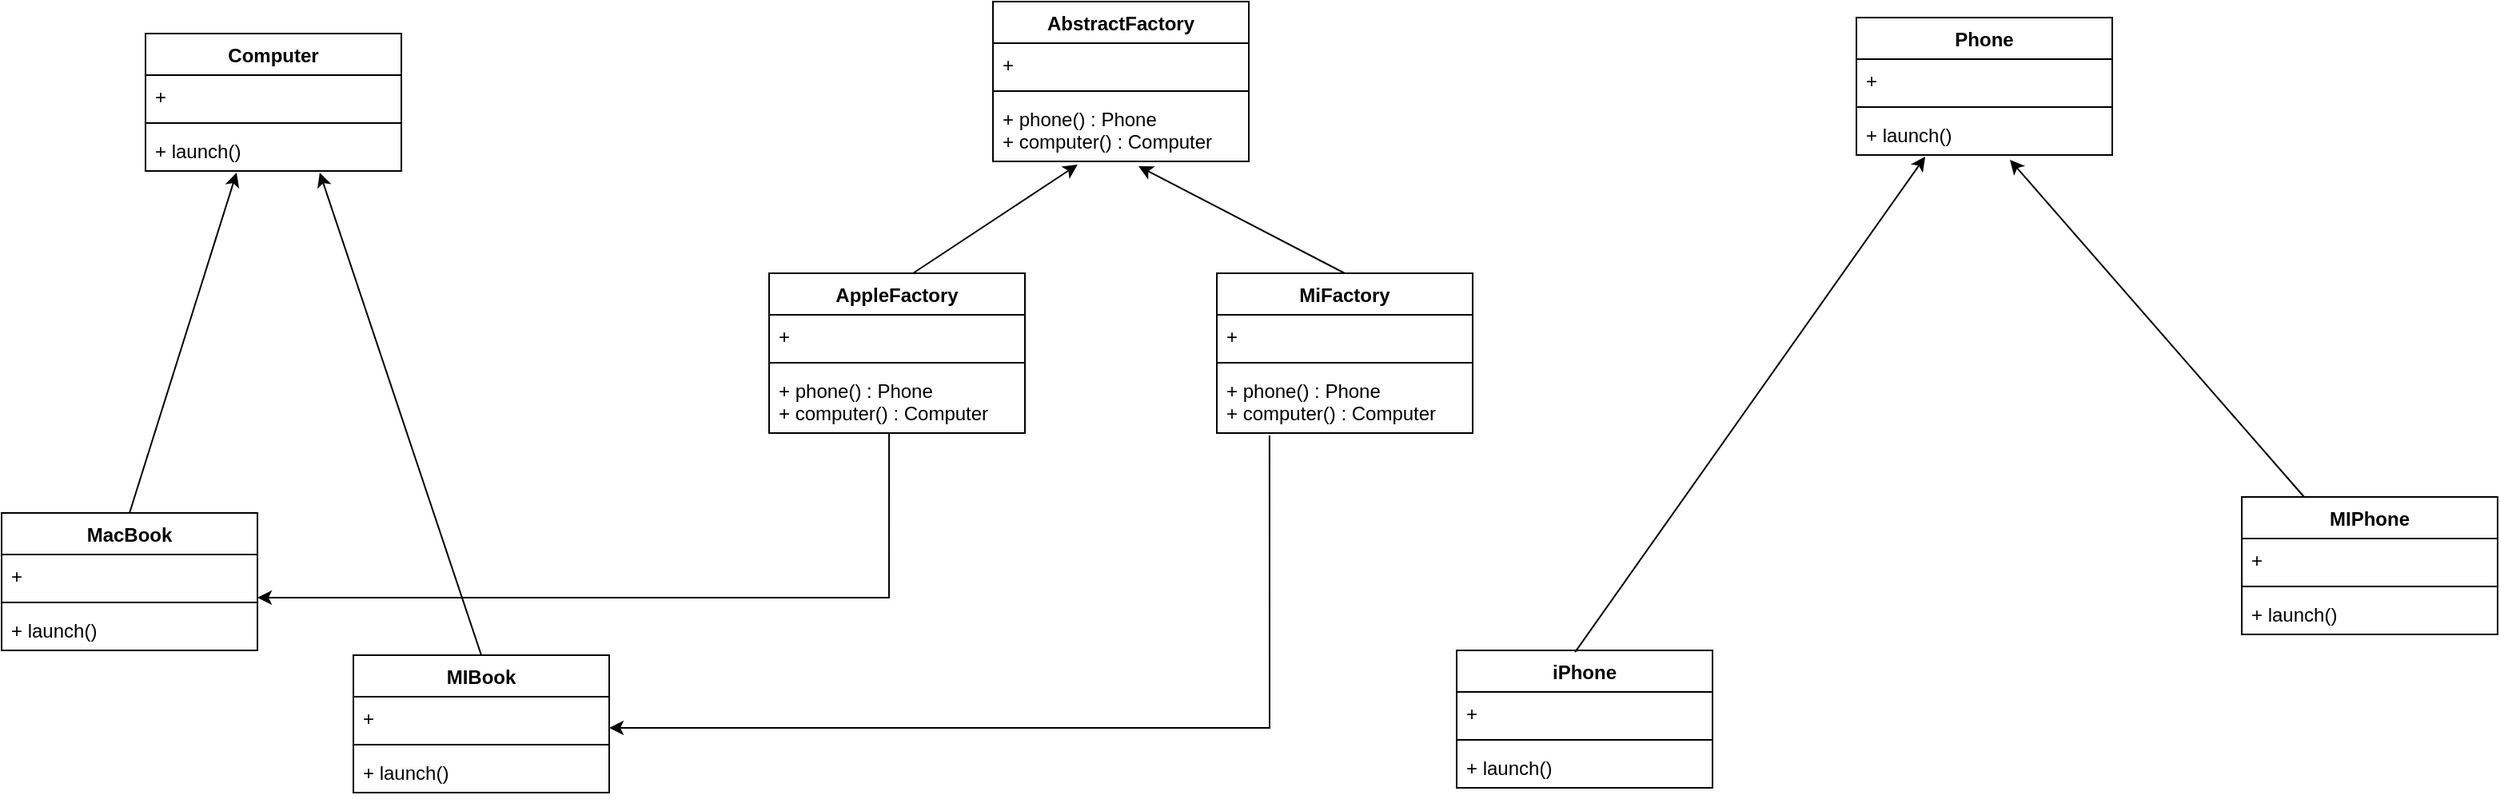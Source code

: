 <mxfile version="24.4.4" type="github">
  <diagram id="C5RBs43oDa-KdzZeNtuy" name="Page-1">
    <mxGraphModel dx="2261" dy="772" grid="1" gridSize="10" guides="1" tooltips="1" connect="1" arrows="1" fold="1" page="1" pageScale="1" pageWidth="827" pageHeight="1169" math="0" shadow="0">
      <root>
        <mxCell id="WIyWlLk6GJQsqaUBKTNV-0" />
        <mxCell id="WIyWlLk6GJQsqaUBKTNV-1" parent="WIyWlLk6GJQsqaUBKTNV-0" />
        <mxCell id="ZYNbE8KbQ24JKUrA5Mez-0" value="MacBook" style="swimlane;fontStyle=1;align=center;verticalAlign=top;childLayout=stackLayout;horizontal=1;startSize=26;horizontalStack=0;resizeParent=1;resizeParentMax=0;resizeLast=0;collapsible=1;marginBottom=0;whiteSpace=wrap;html=1;" vertex="1" parent="WIyWlLk6GJQsqaUBKTNV-1">
          <mxGeometry x="-160" y="410" width="160" height="86" as="geometry" />
        </mxCell>
        <mxCell id="ZYNbE8KbQ24JKUrA5Mez-1" value="+&amp;nbsp;" style="text;strokeColor=none;fillColor=none;align=left;verticalAlign=top;spacingLeft=4;spacingRight=4;overflow=hidden;rotatable=0;points=[[0,0.5],[1,0.5]];portConstraint=eastwest;whiteSpace=wrap;html=1;" vertex="1" parent="ZYNbE8KbQ24JKUrA5Mez-0">
          <mxGeometry y="26" width="160" height="26" as="geometry" />
        </mxCell>
        <mxCell id="ZYNbE8KbQ24JKUrA5Mez-2" value="" style="line;strokeWidth=1;fillColor=none;align=left;verticalAlign=middle;spacingTop=-1;spacingLeft=3;spacingRight=3;rotatable=0;labelPosition=right;points=[];portConstraint=eastwest;strokeColor=inherit;" vertex="1" parent="ZYNbE8KbQ24JKUrA5Mez-0">
          <mxGeometry y="52" width="160" height="8" as="geometry" />
        </mxCell>
        <mxCell id="ZYNbE8KbQ24JKUrA5Mez-3" value="+ launch()" style="text;strokeColor=none;fillColor=none;align=left;verticalAlign=top;spacingLeft=4;spacingRight=4;overflow=hidden;rotatable=0;points=[[0,0.5],[1,0.5]];portConstraint=eastwest;whiteSpace=wrap;html=1;" vertex="1" parent="ZYNbE8KbQ24JKUrA5Mez-0">
          <mxGeometry y="60" width="160" height="26" as="geometry" />
        </mxCell>
        <mxCell id="ZYNbE8KbQ24JKUrA5Mez-4" value="Phone" style="swimlane;fontStyle=1;align=center;verticalAlign=top;childLayout=stackLayout;horizontal=1;startSize=26;horizontalStack=0;resizeParent=1;resizeParentMax=0;resizeLast=0;collapsible=1;marginBottom=0;whiteSpace=wrap;html=1;" vertex="1" parent="WIyWlLk6GJQsqaUBKTNV-1">
          <mxGeometry x="1000" y="100" width="160" height="86" as="geometry" />
        </mxCell>
        <mxCell id="ZYNbE8KbQ24JKUrA5Mez-5" value="+&amp;nbsp;" style="text;strokeColor=none;fillColor=none;align=left;verticalAlign=top;spacingLeft=4;spacingRight=4;overflow=hidden;rotatable=0;points=[[0,0.5],[1,0.5]];portConstraint=eastwest;whiteSpace=wrap;html=1;" vertex="1" parent="ZYNbE8KbQ24JKUrA5Mez-4">
          <mxGeometry y="26" width="160" height="26" as="geometry" />
        </mxCell>
        <mxCell id="ZYNbE8KbQ24JKUrA5Mez-6" value="" style="line;strokeWidth=1;fillColor=none;align=left;verticalAlign=middle;spacingTop=-1;spacingLeft=3;spacingRight=3;rotatable=0;labelPosition=right;points=[];portConstraint=eastwest;strokeColor=inherit;" vertex="1" parent="ZYNbE8KbQ24JKUrA5Mez-4">
          <mxGeometry y="52" width="160" height="8" as="geometry" />
        </mxCell>
        <mxCell id="ZYNbE8KbQ24JKUrA5Mez-7" value="+ launch()" style="text;strokeColor=none;fillColor=none;align=left;verticalAlign=top;spacingLeft=4;spacingRight=4;overflow=hidden;rotatable=0;points=[[0,0.5],[1,0.5]];portConstraint=eastwest;whiteSpace=wrap;html=1;" vertex="1" parent="ZYNbE8KbQ24JKUrA5Mez-4">
          <mxGeometry y="60" width="160" height="26" as="geometry" />
        </mxCell>
        <mxCell id="ZYNbE8KbQ24JKUrA5Mez-12" value="AbstractFactory" style="swimlane;fontStyle=1;align=center;verticalAlign=top;childLayout=stackLayout;horizontal=1;startSize=26;horizontalStack=0;resizeParent=1;resizeParentMax=0;resizeLast=0;collapsible=1;marginBottom=0;whiteSpace=wrap;html=1;" vertex="1" parent="WIyWlLk6GJQsqaUBKTNV-1">
          <mxGeometry x="460" y="90" width="160" height="100" as="geometry" />
        </mxCell>
        <mxCell id="ZYNbE8KbQ24JKUrA5Mez-13" value="+&amp;nbsp;" style="text;strokeColor=none;fillColor=none;align=left;verticalAlign=top;spacingLeft=4;spacingRight=4;overflow=hidden;rotatable=0;points=[[0,0.5],[1,0.5]];portConstraint=eastwest;whiteSpace=wrap;html=1;" vertex="1" parent="ZYNbE8KbQ24JKUrA5Mez-12">
          <mxGeometry y="26" width="160" height="26" as="geometry" />
        </mxCell>
        <mxCell id="ZYNbE8KbQ24JKUrA5Mez-14" value="" style="line;strokeWidth=1;fillColor=none;align=left;verticalAlign=middle;spacingTop=-1;spacingLeft=3;spacingRight=3;rotatable=0;labelPosition=right;points=[];portConstraint=eastwest;strokeColor=inherit;" vertex="1" parent="ZYNbE8KbQ24JKUrA5Mez-12">
          <mxGeometry y="52" width="160" height="8" as="geometry" />
        </mxCell>
        <mxCell id="ZYNbE8KbQ24JKUrA5Mez-15" value="+ phone() : Phone&lt;div&gt;+ computer() : Computer&lt;/div&gt;" style="text;strokeColor=none;fillColor=none;align=left;verticalAlign=top;spacingLeft=4;spacingRight=4;overflow=hidden;rotatable=0;points=[[0,0.5],[1,0.5]];portConstraint=eastwest;whiteSpace=wrap;html=1;" vertex="1" parent="ZYNbE8KbQ24JKUrA5Mez-12">
          <mxGeometry y="60" width="160" height="40" as="geometry" />
        </mxCell>
        <mxCell id="ZYNbE8KbQ24JKUrA5Mez-16" value="AppleFactory" style="swimlane;fontStyle=1;align=center;verticalAlign=top;childLayout=stackLayout;horizontal=1;startSize=26;horizontalStack=0;resizeParent=1;resizeParentMax=0;resizeLast=0;collapsible=1;marginBottom=0;whiteSpace=wrap;html=1;" vertex="1" parent="WIyWlLk6GJQsqaUBKTNV-1">
          <mxGeometry x="320" y="260" width="160" height="100" as="geometry" />
        </mxCell>
        <mxCell id="ZYNbE8KbQ24JKUrA5Mez-17" value="+&amp;nbsp;" style="text;strokeColor=none;fillColor=none;align=left;verticalAlign=top;spacingLeft=4;spacingRight=4;overflow=hidden;rotatable=0;points=[[0,0.5],[1,0.5]];portConstraint=eastwest;whiteSpace=wrap;html=1;" vertex="1" parent="ZYNbE8KbQ24JKUrA5Mez-16">
          <mxGeometry y="26" width="160" height="26" as="geometry" />
        </mxCell>
        <mxCell id="ZYNbE8KbQ24JKUrA5Mez-18" value="" style="line;strokeWidth=1;fillColor=none;align=left;verticalAlign=middle;spacingTop=-1;spacingLeft=3;spacingRight=3;rotatable=0;labelPosition=right;points=[];portConstraint=eastwest;strokeColor=inherit;" vertex="1" parent="ZYNbE8KbQ24JKUrA5Mez-16">
          <mxGeometry y="52" width="160" height="8" as="geometry" />
        </mxCell>
        <mxCell id="ZYNbE8KbQ24JKUrA5Mez-19" value="+ phone() : Phone&lt;div&gt;+ computer() : Computer&lt;/div&gt;" style="text;strokeColor=none;fillColor=none;align=left;verticalAlign=top;spacingLeft=4;spacingRight=4;overflow=hidden;rotatable=0;points=[[0,0.5],[1,0.5]];portConstraint=eastwest;whiteSpace=wrap;html=1;" vertex="1" parent="ZYNbE8KbQ24JKUrA5Mez-16">
          <mxGeometry y="60" width="160" height="40" as="geometry" />
        </mxCell>
        <mxCell id="ZYNbE8KbQ24JKUrA5Mez-20" value="MiFactory" style="swimlane;fontStyle=1;align=center;verticalAlign=top;childLayout=stackLayout;horizontal=1;startSize=26;horizontalStack=0;resizeParent=1;resizeParentMax=0;resizeLast=0;collapsible=1;marginBottom=0;whiteSpace=wrap;html=1;" vertex="1" parent="WIyWlLk6GJQsqaUBKTNV-1">
          <mxGeometry x="600" y="260" width="160" height="100" as="geometry" />
        </mxCell>
        <mxCell id="ZYNbE8KbQ24JKUrA5Mez-21" value="+&amp;nbsp;" style="text;strokeColor=none;fillColor=none;align=left;verticalAlign=top;spacingLeft=4;spacingRight=4;overflow=hidden;rotatable=0;points=[[0,0.5],[1,0.5]];portConstraint=eastwest;whiteSpace=wrap;html=1;" vertex="1" parent="ZYNbE8KbQ24JKUrA5Mez-20">
          <mxGeometry y="26" width="160" height="26" as="geometry" />
        </mxCell>
        <mxCell id="ZYNbE8KbQ24JKUrA5Mez-22" value="" style="line;strokeWidth=1;fillColor=none;align=left;verticalAlign=middle;spacingTop=-1;spacingLeft=3;spacingRight=3;rotatable=0;labelPosition=right;points=[];portConstraint=eastwest;strokeColor=inherit;" vertex="1" parent="ZYNbE8KbQ24JKUrA5Mez-20">
          <mxGeometry y="52" width="160" height="8" as="geometry" />
        </mxCell>
        <mxCell id="ZYNbE8KbQ24JKUrA5Mez-23" value="+ phone() : Phone&lt;div&gt;+ computer() : Computer&lt;/div&gt;" style="text;strokeColor=none;fillColor=none;align=left;verticalAlign=top;spacingLeft=4;spacingRight=4;overflow=hidden;rotatable=0;points=[[0,0.5],[1,0.5]];portConstraint=eastwest;whiteSpace=wrap;html=1;" vertex="1" parent="ZYNbE8KbQ24JKUrA5Mez-20">
          <mxGeometry y="60" width="160" height="40" as="geometry" />
        </mxCell>
        <mxCell id="ZYNbE8KbQ24JKUrA5Mez-25" value="" style="endArrow=classic;html=1;rounded=0;entryX=0.331;entryY=1.05;entryDx=0;entryDy=0;entryPerimeter=0;" edge="1" parent="WIyWlLk6GJQsqaUBKTNV-1" target="ZYNbE8KbQ24JKUrA5Mez-15">
          <mxGeometry width="50" height="50" relative="1" as="geometry">
            <mxPoint x="410" y="260" as="sourcePoint" />
            <mxPoint x="500" y="200" as="targetPoint" />
          </mxGeometry>
        </mxCell>
        <mxCell id="ZYNbE8KbQ24JKUrA5Mez-26" value="" style="endArrow=classic;html=1;rounded=0;entryX=0.569;entryY=1.075;entryDx=0;entryDy=0;entryPerimeter=0;" edge="1" parent="WIyWlLk6GJQsqaUBKTNV-1" target="ZYNbE8KbQ24JKUrA5Mez-15">
          <mxGeometry width="50" height="50" relative="1" as="geometry">
            <mxPoint x="680" y="260" as="sourcePoint" />
            <mxPoint x="730" y="210" as="targetPoint" />
          </mxGeometry>
        </mxCell>
        <mxCell id="ZYNbE8KbQ24JKUrA5Mez-27" value="Computer" style="swimlane;fontStyle=1;align=center;verticalAlign=top;childLayout=stackLayout;horizontal=1;startSize=26;horizontalStack=0;resizeParent=1;resizeParentMax=0;resizeLast=0;collapsible=1;marginBottom=0;whiteSpace=wrap;html=1;" vertex="1" parent="WIyWlLk6GJQsqaUBKTNV-1">
          <mxGeometry x="-70" y="110" width="160" height="86" as="geometry" />
        </mxCell>
        <mxCell id="ZYNbE8KbQ24JKUrA5Mez-28" value="+&amp;nbsp;" style="text;strokeColor=none;fillColor=none;align=left;verticalAlign=top;spacingLeft=4;spacingRight=4;overflow=hidden;rotatable=0;points=[[0,0.5],[1,0.5]];portConstraint=eastwest;whiteSpace=wrap;html=1;" vertex="1" parent="ZYNbE8KbQ24JKUrA5Mez-27">
          <mxGeometry y="26" width="160" height="26" as="geometry" />
        </mxCell>
        <mxCell id="ZYNbE8KbQ24JKUrA5Mez-29" value="" style="line;strokeWidth=1;fillColor=none;align=left;verticalAlign=middle;spacingTop=-1;spacingLeft=3;spacingRight=3;rotatable=0;labelPosition=right;points=[];portConstraint=eastwest;strokeColor=inherit;" vertex="1" parent="ZYNbE8KbQ24JKUrA5Mez-27">
          <mxGeometry y="52" width="160" height="8" as="geometry" />
        </mxCell>
        <mxCell id="ZYNbE8KbQ24JKUrA5Mez-30" value="+ launch()" style="text;strokeColor=none;fillColor=none;align=left;verticalAlign=top;spacingLeft=4;spacingRight=4;overflow=hidden;rotatable=0;points=[[0,0.5],[1,0.5]];portConstraint=eastwest;whiteSpace=wrap;html=1;" vertex="1" parent="ZYNbE8KbQ24JKUrA5Mez-27">
          <mxGeometry y="60" width="160" height="26" as="geometry" />
        </mxCell>
        <mxCell id="ZYNbE8KbQ24JKUrA5Mez-31" value="MIBook" style="swimlane;fontStyle=1;align=center;verticalAlign=top;childLayout=stackLayout;horizontal=1;startSize=26;horizontalStack=0;resizeParent=1;resizeParentMax=0;resizeLast=0;collapsible=1;marginBottom=0;whiteSpace=wrap;html=1;" vertex="1" parent="WIyWlLk6GJQsqaUBKTNV-1">
          <mxGeometry x="60" y="499" width="160" height="86" as="geometry" />
        </mxCell>
        <mxCell id="ZYNbE8KbQ24JKUrA5Mez-32" value="+&amp;nbsp;" style="text;strokeColor=none;fillColor=none;align=left;verticalAlign=top;spacingLeft=4;spacingRight=4;overflow=hidden;rotatable=0;points=[[0,0.5],[1,0.5]];portConstraint=eastwest;whiteSpace=wrap;html=1;" vertex="1" parent="ZYNbE8KbQ24JKUrA5Mez-31">
          <mxGeometry y="26" width="160" height="26" as="geometry" />
        </mxCell>
        <mxCell id="ZYNbE8KbQ24JKUrA5Mez-33" value="" style="line;strokeWidth=1;fillColor=none;align=left;verticalAlign=middle;spacingTop=-1;spacingLeft=3;spacingRight=3;rotatable=0;labelPosition=right;points=[];portConstraint=eastwest;strokeColor=inherit;" vertex="1" parent="ZYNbE8KbQ24JKUrA5Mez-31">
          <mxGeometry y="52" width="160" height="8" as="geometry" />
        </mxCell>
        <mxCell id="ZYNbE8KbQ24JKUrA5Mez-34" value="+ launch()" style="text;strokeColor=none;fillColor=none;align=left;verticalAlign=top;spacingLeft=4;spacingRight=4;overflow=hidden;rotatable=0;points=[[0,0.5],[1,0.5]];portConstraint=eastwest;whiteSpace=wrap;html=1;" vertex="1" parent="ZYNbE8KbQ24JKUrA5Mez-31">
          <mxGeometry y="60" width="160" height="26" as="geometry" />
        </mxCell>
        <mxCell id="ZYNbE8KbQ24JKUrA5Mez-35" value="" style="endArrow=classic;html=1;rounded=0;entryX=0.356;entryY=1.038;entryDx=0;entryDy=0;entryPerimeter=0;" edge="1" parent="WIyWlLk6GJQsqaUBKTNV-1" target="ZYNbE8KbQ24JKUrA5Mez-30">
          <mxGeometry width="50" height="50" relative="1" as="geometry">
            <mxPoint x="-80" y="410" as="sourcePoint" />
            <mxPoint x="-30" y="360" as="targetPoint" />
          </mxGeometry>
        </mxCell>
        <mxCell id="ZYNbE8KbQ24JKUrA5Mez-36" value="" style="endArrow=classic;html=1;rounded=0;entryX=0.681;entryY=1.038;entryDx=0;entryDy=0;entryPerimeter=0;exitX=0.5;exitY=0;exitDx=0;exitDy=0;" edge="1" parent="WIyWlLk6GJQsqaUBKTNV-1" source="ZYNbE8KbQ24JKUrA5Mez-31" target="ZYNbE8KbQ24JKUrA5Mez-30">
          <mxGeometry width="50" height="50" relative="1" as="geometry">
            <mxPoint x="160" y="410" as="sourcePoint" />
            <mxPoint x="210" y="360" as="targetPoint" />
          </mxGeometry>
        </mxCell>
        <mxCell id="ZYNbE8KbQ24JKUrA5Mez-41" style="edgeStyle=orthogonalEdgeStyle;rounded=0;orthogonalLoop=1;jettySize=auto;html=1;exitX=0;exitY=0.5;exitDx=0;exitDy=0;entryX=1.031;entryY=-0.231;entryDx=0;entryDy=0;entryPerimeter=0;" edge="1" parent="WIyWlLk6GJQsqaUBKTNV-1">
          <mxGeometry relative="1" as="geometry">
            <mxPoint x="395.04" y="360" as="sourcePoint" />
            <mxPoint x="3.642e-14" y="463.994" as="targetPoint" />
            <Array as="points">
              <mxPoint x="395.04" y="463" />
            </Array>
          </mxGeometry>
        </mxCell>
        <mxCell id="ZYNbE8KbQ24JKUrA5Mez-43" style="edgeStyle=orthogonalEdgeStyle;rounded=0;orthogonalLoop=1;jettySize=auto;html=1;exitX=0;exitY=0.5;exitDx=0;exitDy=0;entryX=1.044;entryY=0.654;entryDx=0;entryDy=0;entryPerimeter=0;" edge="1" parent="WIyWlLk6GJQsqaUBKTNV-1">
          <mxGeometry relative="1" as="geometry">
            <mxPoint x="632.96" y="361.5" as="sourcePoint" />
            <mxPoint x="220.0" y="543.504" as="targetPoint" />
            <Array as="points">
              <mxPoint x="632.96" y="544.5" />
            </Array>
          </mxGeometry>
        </mxCell>
        <mxCell id="ZYNbE8KbQ24JKUrA5Mez-48" value="iPhone" style="swimlane;fontStyle=1;align=center;verticalAlign=top;childLayout=stackLayout;horizontal=1;startSize=26;horizontalStack=0;resizeParent=1;resizeParentMax=0;resizeLast=0;collapsible=1;marginBottom=0;whiteSpace=wrap;html=1;" vertex="1" parent="WIyWlLk6GJQsqaUBKTNV-1">
          <mxGeometry x="750" y="496" width="160" height="86" as="geometry" />
        </mxCell>
        <mxCell id="ZYNbE8KbQ24JKUrA5Mez-49" value="+&amp;nbsp;" style="text;strokeColor=none;fillColor=none;align=left;verticalAlign=top;spacingLeft=4;spacingRight=4;overflow=hidden;rotatable=0;points=[[0,0.5],[1,0.5]];portConstraint=eastwest;whiteSpace=wrap;html=1;" vertex="1" parent="ZYNbE8KbQ24JKUrA5Mez-48">
          <mxGeometry y="26" width="160" height="26" as="geometry" />
        </mxCell>
        <mxCell id="ZYNbE8KbQ24JKUrA5Mez-50" value="" style="line;strokeWidth=1;fillColor=none;align=left;verticalAlign=middle;spacingTop=-1;spacingLeft=3;spacingRight=3;rotatable=0;labelPosition=right;points=[];portConstraint=eastwest;strokeColor=inherit;" vertex="1" parent="ZYNbE8KbQ24JKUrA5Mez-48">
          <mxGeometry y="52" width="160" height="8" as="geometry" />
        </mxCell>
        <mxCell id="ZYNbE8KbQ24JKUrA5Mez-51" value="+ launch()" style="text;strokeColor=none;fillColor=none;align=left;verticalAlign=top;spacingLeft=4;spacingRight=4;overflow=hidden;rotatable=0;points=[[0,0.5],[1,0.5]];portConstraint=eastwest;whiteSpace=wrap;html=1;" vertex="1" parent="ZYNbE8KbQ24JKUrA5Mez-48">
          <mxGeometry y="60" width="160" height="26" as="geometry" />
        </mxCell>
        <mxCell id="ZYNbE8KbQ24JKUrA5Mez-52" value="MIPhone" style="swimlane;fontStyle=1;align=center;verticalAlign=top;childLayout=stackLayout;horizontal=1;startSize=26;horizontalStack=0;resizeParent=1;resizeParentMax=0;resizeLast=0;collapsible=1;marginBottom=0;whiteSpace=wrap;html=1;" vertex="1" parent="WIyWlLk6GJQsqaUBKTNV-1">
          <mxGeometry x="1241" y="400" width="160" height="86" as="geometry" />
        </mxCell>
        <mxCell id="ZYNbE8KbQ24JKUrA5Mez-53" value="+&amp;nbsp;" style="text;strokeColor=none;fillColor=none;align=left;verticalAlign=top;spacingLeft=4;spacingRight=4;overflow=hidden;rotatable=0;points=[[0,0.5],[1,0.5]];portConstraint=eastwest;whiteSpace=wrap;html=1;" vertex="1" parent="ZYNbE8KbQ24JKUrA5Mez-52">
          <mxGeometry y="26" width="160" height="26" as="geometry" />
        </mxCell>
        <mxCell id="ZYNbE8KbQ24JKUrA5Mez-54" value="" style="line;strokeWidth=1;fillColor=none;align=left;verticalAlign=middle;spacingTop=-1;spacingLeft=3;spacingRight=3;rotatable=0;labelPosition=right;points=[];portConstraint=eastwest;strokeColor=inherit;" vertex="1" parent="ZYNbE8KbQ24JKUrA5Mez-52">
          <mxGeometry y="52" width="160" height="8" as="geometry" />
        </mxCell>
        <mxCell id="ZYNbE8KbQ24JKUrA5Mez-55" value="+ launch()" style="text;strokeColor=none;fillColor=none;align=left;verticalAlign=top;spacingLeft=4;spacingRight=4;overflow=hidden;rotatable=0;points=[[0,0.5],[1,0.5]];portConstraint=eastwest;whiteSpace=wrap;html=1;" vertex="1" parent="ZYNbE8KbQ24JKUrA5Mez-52">
          <mxGeometry y="60" width="160" height="26" as="geometry" />
        </mxCell>
        <mxCell id="ZYNbE8KbQ24JKUrA5Mez-56" value="" style="endArrow=classic;html=1;rounded=0;exitX=0.463;exitY=0.012;exitDx=0;exitDy=0;exitPerimeter=0;entryX=0.269;entryY=1.038;entryDx=0;entryDy=0;entryPerimeter=0;" edge="1" parent="WIyWlLk6GJQsqaUBKTNV-1" source="ZYNbE8KbQ24JKUrA5Mez-48" target="ZYNbE8KbQ24JKUrA5Mez-7">
          <mxGeometry width="50" height="50" relative="1" as="geometry">
            <mxPoint x="840" y="490" as="sourcePoint" />
            <mxPoint x="890" y="440" as="targetPoint" />
          </mxGeometry>
        </mxCell>
        <mxCell id="ZYNbE8KbQ24JKUrA5Mez-57" value="" style="endArrow=classic;html=1;rounded=0;entryX=0.6;entryY=1.115;entryDx=0;entryDy=0;entryPerimeter=0;" edge="1" parent="WIyWlLk6GJQsqaUBKTNV-1" target="ZYNbE8KbQ24JKUrA5Mez-7">
          <mxGeometry width="50" height="50" relative="1" as="geometry">
            <mxPoint x="1280" y="400" as="sourcePoint" />
            <mxPoint x="1330" y="350" as="targetPoint" />
          </mxGeometry>
        </mxCell>
      </root>
    </mxGraphModel>
  </diagram>
</mxfile>
